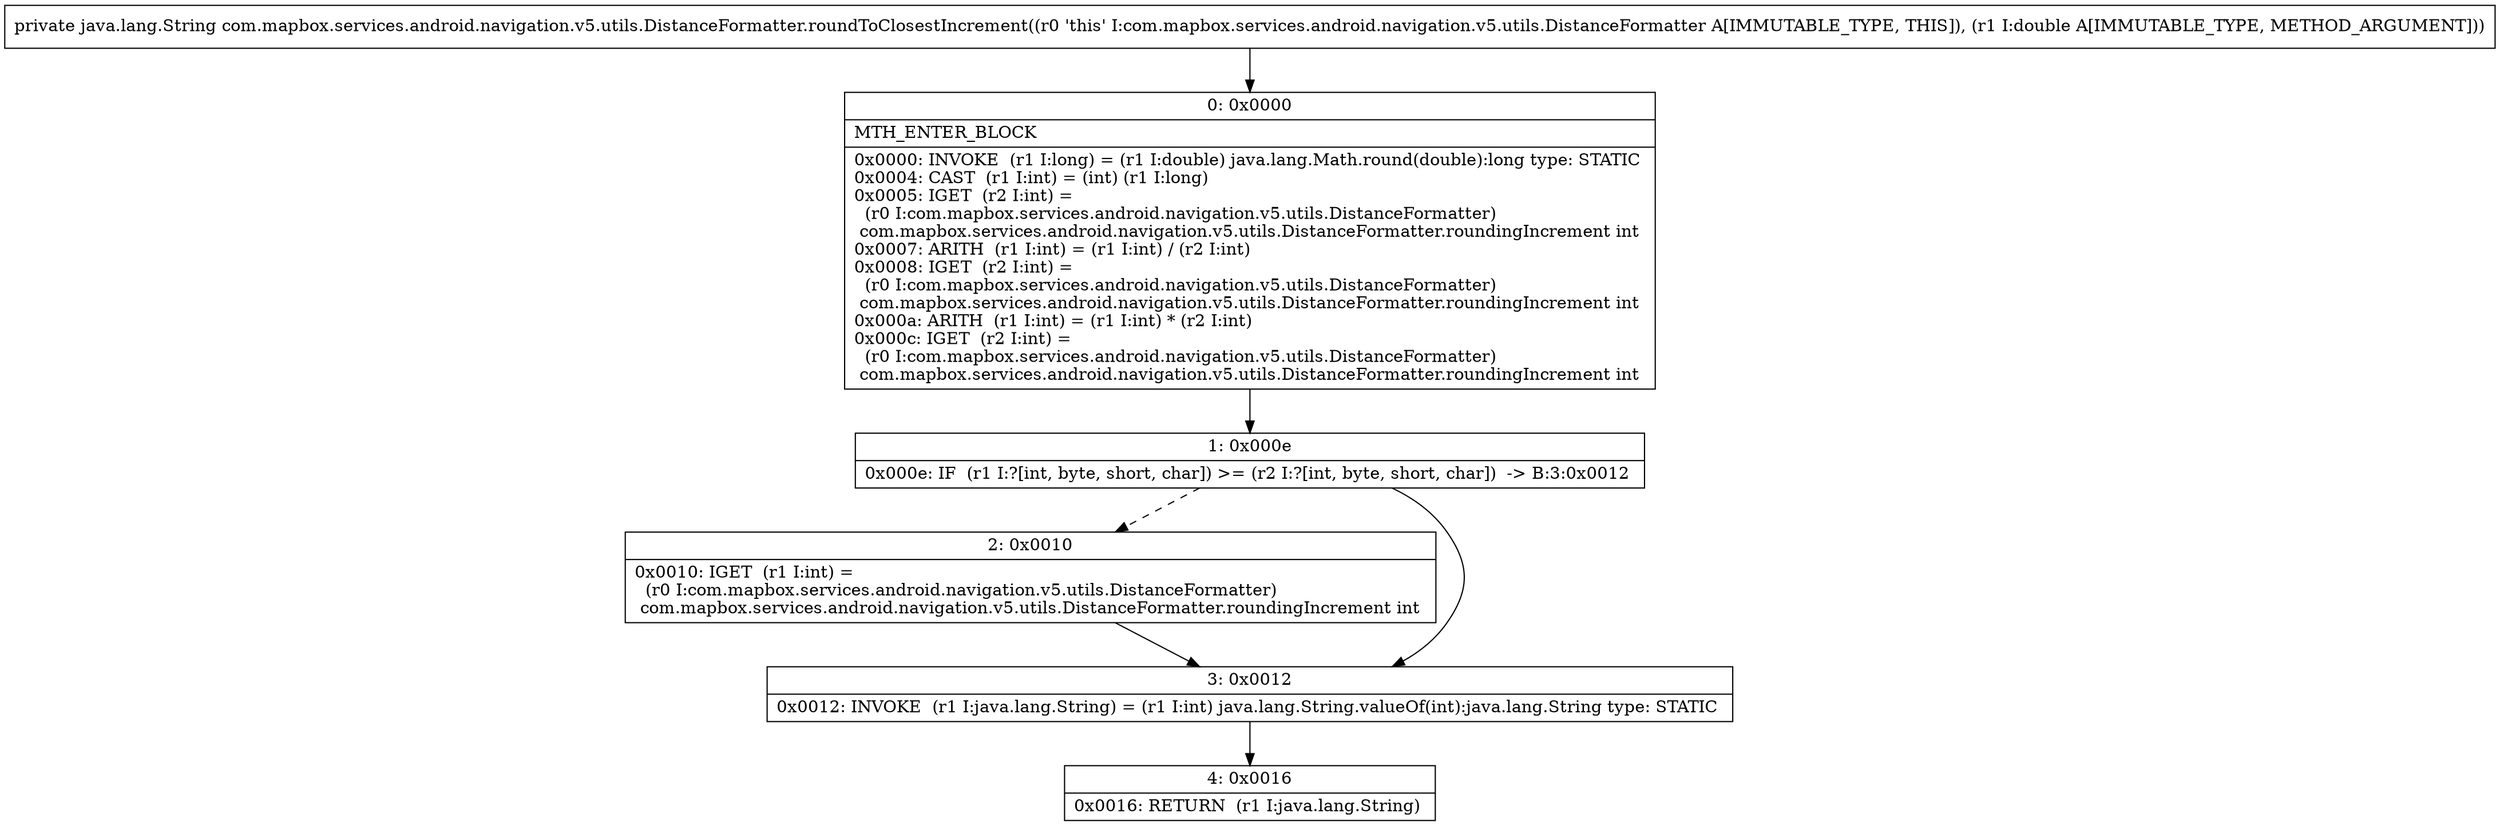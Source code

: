 digraph "CFG forcom.mapbox.services.android.navigation.v5.utils.DistanceFormatter.roundToClosestIncrement(D)Ljava\/lang\/String;" {
Node_0 [shape=record,label="{0\:\ 0x0000|MTH_ENTER_BLOCK\l|0x0000: INVOKE  (r1 I:long) = (r1 I:double) java.lang.Math.round(double):long type: STATIC \l0x0004: CAST  (r1 I:int) = (int) (r1 I:long) \l0x0005: IGET  (r2 I:int) = \l  (r0 I:com.mapbox.services.android.navigation.v5.utils.DistanceFormatter)\l com.mapbox.services.android.navigation.v5.utils.DistanceFormatter.roundingIncrement int \l0x0007: ARITH  (r1 I:int) = (r1 I:int) \/ (r2 I:int) \l0x0008: IGET  (r2 I:int) = \l  (r0 I:com.mapbox.services.android.navigation.v5.utils.DistanceFormatter)\l com.mapbox.services.android.navigation.v5.utils.DistanceFormatter.roundingIncrement int \l0x000a: ARITH  (r1 I:int) = (r1 I:int) * (r2 I:int) \l0x000c: IGET  (r2 I:int) = \l  (r0 I:com.mapbox.services.android.navigation.v5.utils.DistanceFormatter)\l com.mapbox.services.android.navigation.v5.utils.DistanceFormatter.roundingIncrement int \l}"];
Node_1 [shape=record,label="{1\:\ 0x000e|0x000e: IF  (r1 I:?[int, byte, short, char]) \>= (r2 I:?[int, byte, short, char])  \-\> B:3:0x0012 \l}"];
Node_2 [shape=record,label="{2\:\ 0x0010|0x0010: IGET  (r1 I:int) = \l  (r0 I:com.mapbox.services.android.navigation.v5.utils.DistanceFormatter)\l com.mapbox.services.android.navigation.v5.utils.DistanceFormatter.roundingIncrement int \l}"];
Node_3 [shape=record,label="{3\:\ 0x0012|0x0012: INVOKE  (r1 I:java.lang.String) = (r1 I:int) java.lang.String.valueOf(int):java.lang.String type: STATIC \l}"];
Node_4 [shape=record,label="{4\:\ 0x0016|0x0016: RETURN  (r1 I:java.lang.String) \l}"];
MethodNode[shape=record,label="{private java.lang.String com.mapbox.services.android.navigation.v5.utils.DistanceFormatter.roundToClosestIncrement((r0 'this' I:com.mapbox.services.android.navigation.v5.utils.DistanceFormatter A[IMMUTABLE_TYPE, THIS]), (r1 I:double A[IMMUTABLE_TYPE, METHOD_ARGUMENT])) }"];
MethodNode -> Node_0;
Node_0 -> Node_1;
Node_1 -> Node_2[style=dashed];
Node_1 -> Node_3;
Node_2 -> Node_3;
Node_3 -> Node_4;
}

